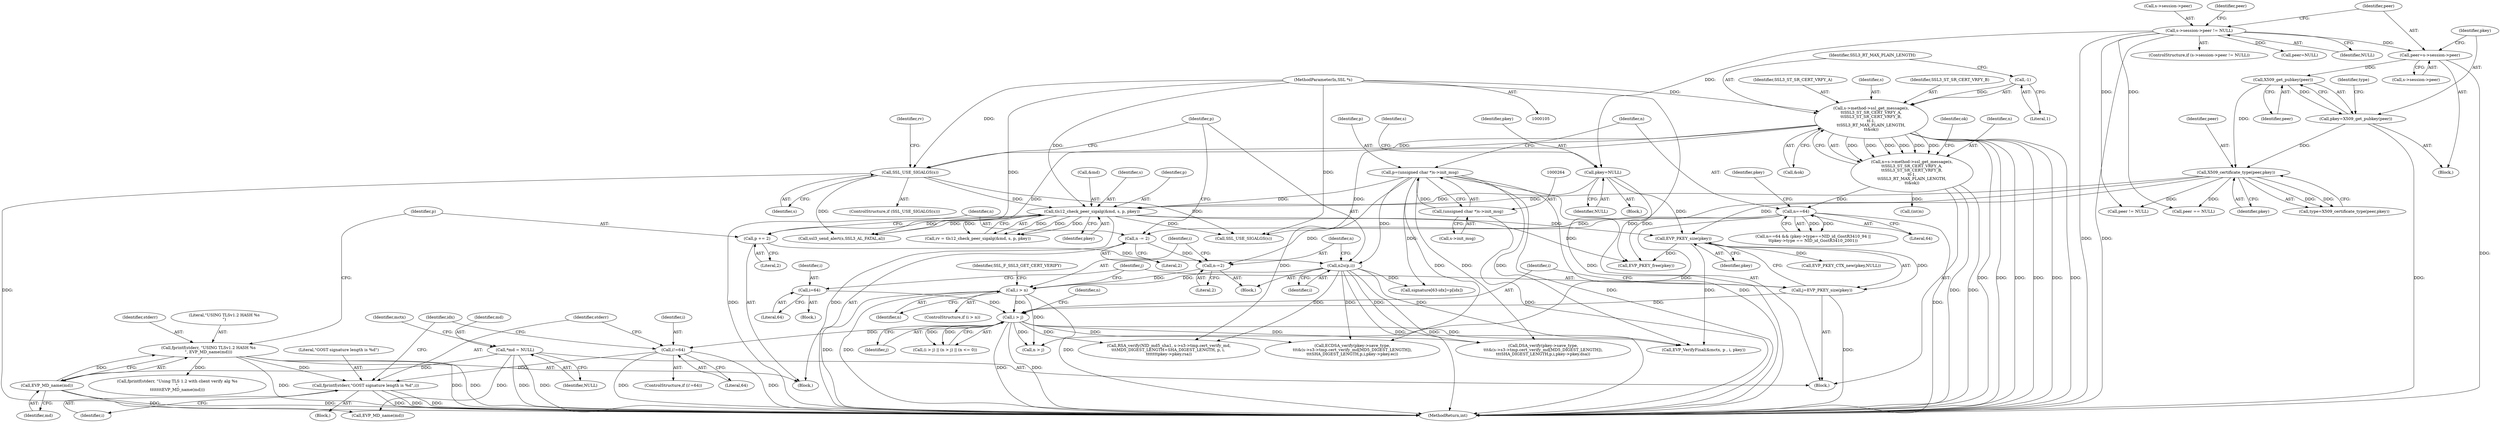 digraph "0_openssl_1421e0c584ae9120ca1b88098f13d6d2e90b83a3@API" {
"1000621" [label="(Call,fprintf(stderr,\"GOST signature length is %d\",i))"];
"1000323" [label="(Call,fprintf(stderr, \"USING TLSv1.2 HASH %s\n\", EVP_MD_name(md)))"];
"1000326" [label="(Call,EVP_MD_name(md))"];
"1000128" [label="(Call,*md = NULL)"];
"1000617" [label="(Call,i!=64)"];
"1000358" [label="(Call,i > j)"];
"1000285" [label="(Call,i=64)"];
"1000341" [label="(Call,i > n)"];
"1000334" [label="(Call,n2s(p,i))"];
"1000328" [label="(Call,p += 2)"];
"1000297" [label="(Call,tls12_check_peer_sigalg(&md, s, p, pkey))"];
"1000291" [label="(Call,SSL_USE_SIGALGS(s))"];
"1000137" [label="(Call,s->method->ssl_get_message(s,\n\t\tSSL3_ST_SR_CERT_VRFY_A,\n\t\tSSL3_ST_SR_CERT_VRFY_B,\n\t\t-1,\n\t\tSSL3_RT_MAX_PLAIN_LENGTH,\n\t\t&ok))"];
"1000106" [label="(MethodParameterIn,SSL *s)"];
"1000141" [label="(Call,-1)"];
"1000261" [label="(Call,p=(unsigned char *)s->init_msg)"];
"1000263" [label="(Call,(unsigned char *)s->init_msg)"];
"1000183" [label="(Call,pkey=NULL)"];
"1000154" [label="(Call,s->session->peer != NULL)"];
"1000175" [label="(Call,X509_certificate_type(peer,pkey))"];
"1000171" [label="(Call,X509_get_pubkey(peer))"];
"1000162" [label="(Call,peer=s->session->peer)"];
"1000169" [label="(Call,pkey=X509_get_pubkey(peer))"];
"1000337" [label="(Call,n-=2)"];
"1000331" [label="(Call,n -= 2)"];
"1000270" [label="(Call,n==64)"];
"1000135" [label="(Call,n=s->method->ssl_get_message(s,\n\t\tSSL3_ST_SR_CERT_VRFY_A,\n\t\tSSL3_ST_SR_CERT_VRFY_B,\n\t\t-1,\n\t\tSSL3_RT_MAX_PLAIN_LENGTH,\n\t\t&ok))"];
"1000352" [label="(Call,j=EVP_PKEY_size(pkey))"];
"1000354" [label="(Call,EVP_PKEY_size(pkey))"];
"1000342" [label="(Identifier,i)"];
"1000177" [label="(Identifier,pkey)"];
"1000333" [label="(Literal,2)"];
"1000688" [label="(Call,ssl3_send_alert(s,SSL3_AL_FATAL,al))"];
"1000153" [label="(ControlStructure,if (s->session->peer != NULL))"];
"1000358" [label="(Call,i > j)"];
"1000295" [label="(Call,rv = tls12_check_peer_sigalg(&md, s, p, pkey))"];
"1000360" [label="(Identifier,j)"];
"1000326" [label="(Call,EVP_MD_name(md))"];
"1000171" [label="(Call,X509_get_pubkey(peer))"];
"1000154" [label="(Call,s->session->peer != NULL)"];
"1000354" [label="(Call,EVP_PKEY_size(pkey))"];
"1000172" [label="(Identifier,peer)"];
"1000265" [label="(Call,s->init_msg)"];
"1000627" [label="(Identifier,idx)"];
"1000285" [label="(Call,i=64)"];
"1000293" [label="(Block,)"];
"1000514" [label="(Call,DSA_verify(pkey->save_type,\n\t\t\t&(s->s3->tmp.cert_verify_md[MD5_DIGEST_LENGTH]),\n\t\t\tSHA_DIGEST_LENGTH,p,i,pkey->pkey.dsa))"];
"1000180" [label="(Call,peer=NULL)"];
"1000624" [label="(Identifier,i)"];
"1000269" [label="(Call,n==64 && (pkey->type==NID_id_GostR3410_94 ||\n\t\tpkey->type == NID_id_GostR3410_2001))"];
"1000359" [label="(Identifier,i)"];
"1000623" [label="(Literal,\"GOST signature length is %d\")"];
"1000727" [label="(MethodReturn,int)"];
"1000142" [label="(Literal,1)"];
"1000184" [label="(Identifier,pkey)"];
"1000357" [label="(Call,(i > j) || (n > j) || (n <= 0))"];
"1000621" [label="(Call,fprintf(stderr,\"GOST signature length is %d\",i))"];
"1000329" [label="(Identifier,p)"];
"1000135" [label="(Call,n=s->method->ssl_get_message(s,\n\t\tSSL3_ST_SR_CERT_VRFY_A,\n\t\tSSL3_ST_SR_CERT_VRFY_B,\n\t\t-1,\n\t\tSSL3_RT_MAX_PLAIN_LENGTH,\n\t\t&ok))"];
"1000272" [label="(Literal,64)"];
"1000618" [label="(Identifier,i)"];
"1000461" [label="(Call,RSA_verify(NID_md5_sha1, s->s3->tmp.cert_verify_md,\n\t\t\tMD5_DIGEST_LENGTH+SHA_DIGEST_LENGTH, p, i, \n\t\t\t\t\t\t\tpkey->pkey.rsa))"];
"1000335" [label="(Identifier,p)"];
"1000262" [label="(Identifier,p)"];
"1000183" [label="(Call,pkey=NULL)"];
"1000271" [label="(Identifier,n)"];
"1000635" [label="(Call,signature[63-idx]=p[idx])"];
"1000139" [label="(Identifier,SSL3_ST_SR_CERT_VRFY_A)"];
"1000173" [label="(Call,type=X509_certificate_type(peer,pkey))"];
"1000324" [label="(Identifier,stderr)"];
"1000296" [label="(Identifier,rv)"];
"1000270" [label="(Call,n==64)"];
"1000343" [label="(Identifier,n)"];
"1000332" [label="(Identifier,n)"];
"1000338" [label="(Identifier,n)"];
"1000161" [label="(Block,)"];
"1000346" [label="(Identifier,SSL_F_SSL3_GET_CERT_VERIFY)"];
"1000128" [label="(Call,*md = NULL)"];
"1000336" [label="(Identifier,i)"];
"1000323" [label="(Call,fprintf(stderr, \"USING TLSv1.2 HASH %s\n\", EVP_MD_name(md)))"];
"1000407" [label="(Call,fprintf(stderr, \"Using TLS 1.2 with client verify alg %s\n\",\n\t\t\t\t\t\t\tEVP_MD_name(md)))"];
"1000130" [label="(Identifier,NULL)"];
"1000129" [label="(Identifier,md)"];
"1000289" [label="(Block,)"];
"1000353" [label="(Identifier,j)"];
"1000284" [label="(Block,)"];
"1000174" [label="(Identifier,type)"];
"1000175" [label="(Call,X509_certificate_type(peer,pkey))"];
"1000106" [label="(MethodParameterIn,SSL *s)"];
"1000723" [label="(Call,EVP_PKEY_free(pkey))"];
"1000185" [label="(Identifier,NULL)"];
"1000620" [label="(Block,)"];
"1000340" [label="(ControlStructure,if (i > n))"];
"1000292" [label="(Identifier,s)"];
"1000302" [label="(Identifier,pkey)"];
"1000162" [label="(Call,peer=s->session->peer)"];
"1000297" [label="(Call,tls12_check_peer_sigalg(&md, s, p, pkey))"];
"1000301" [label="(Identifier,p)"];
"1000616" [label="(ControlStructure,if (i!=64))"];
"1000291" [label="(Call,SSL_USE_SIGALGS(s))"];
"1000276" [label="(Identifier,pkey)"];
"1000150" [label="(Call,(int)n)"];
"1000327" [label="(Identifier,md)"];
"1000141" [label="(Call,-1)"];
"1000191" [label="(Identifier,s)"];
"1000169" [label="(Call,pkey=X509_get_pubkey(peer))"];
"1000341" [label="(Call,i > n)"];
"1000207" [label="(Call,peer != NULL)"];
"1000337" [label="(Call,n-=2)"];
"1000558" [label="(Call,ECDSA_verify(pkey->save_type,\n\t\t\t&(s->s3->tmp.cert_verify_md[MD5_DIGEST_LENGTH]),\n\t\t\tSHA_DIGEST_LENGTH,p,i,pkey->pkey.ec))"];
"1000377" [label="(Call,SSL_USE_SIGALGS(s))"];
"1000160" [label="(Identifier,NULL)"];
"1000325" [label="(Literal,\"USING TLSv1.2 HASH %s\n\")"];
"1000107" [label="(Block,)"];
"1000362" [label="(Call,n > j)"];
"1000622" [label="(Identifier,stderr)"];
"1000138" [label="(Identifier,s)"];
"1000181" [label="(Identifier,peer)"];
"1000410" [label="(Call,EVP_MD_name(md))"];
"1000155" [label="(Call,s->session->peer)"];
"1000290" [label="(ControlStructure,if (SSL_USE_SIGALGS(s)))"];
"1000352" [label="(Call,j=EVP_PKEY_size(pkey))"];
"1000611" [label="(Call,EVP_PKEY_CTX_new(pkey,NULL))"];
"1000334" [label="(Call,n2s(p,i))"];
"1000176" [label="(Identifier,peer)"];
"1000261" [label="(Call,p=(unsigned char *)s->init_msg)"];
"1000330" [label="(Literal,2)"];
"1000263" [label="(Call,(unsigned char *)s->init_msg)"];
"1000148" [label="(Identifier,ok)"];
"1000163" [label="(Identifier,peer)"];
"1000436" [label="(Call,EVP_VerifyFinal(&mctx, p , i, pkey))"];
"1000328" [label="(Call,p += 2)"];
"1000140" [label="(Identifier,SSL3_ST_SR_CERT_VRFY_B)"];
"1000137" [label="(Call,s->method->ssl_get_message(s,\n\t\tSSL3_ST_SR_CERT_VRFY_A,\n\t\tSSL3_ST_SR_CERT_VRFY_B,\n\t\t-1,\n\t\tSSL3_RT_MAX_PLAIN_LENGTH,\n\t\t&ok))"];
"1000298" [label="(Call,&md)"];
"1000339" [label="(Literal,2)"];
"1000617" [label="(Call,i!=64)"];
"1000619" [label="(Literal,64)"];
"1000144" [label="(Call,&ok)"];
"1000179" [label="(Block,)"];
"1000300" [label="(Identifier,s)"];
"1000363" [label="(Identifier,n)"];
"1000223" [label="(Call,peer == NULL)"];
"1000164" [label="(Call,s->session->peer)"];
"1000170" [label="(Identifier,pkey)"];
"1000331" [label="(Call,n -= 2)"];
"1000355" [label="(Identifier,pkey)"];
"1000287" [label="(Literal,64)"];
"1000136" [label="(Identifier,n)"];
"1000286" [label="(Identifier,i)"];
"1000134" [label="(Identifier,mctx)"];
"1000143" [label="(Identifier,SSL3_RT_MAX_PLAIN_LENGTH)"];
"1000621" -> "1000620"  [label="AST: "];
"1000621" -> "1000624"  [label="CFG: "];
"1000622" -> "1000621"  [label="AST: "];
"1000623" -> "1000621"  [label="AST: "];
"1000624" -> "1000621"  [label="AST: "];
"1000627" -> "1000621"  [label="CFG: "];
"1000621" -> "1000727"  [label="DDG: "];
"1000621" -> "1000727"  [label="DDG: "];
"1000621" -> "1000727"  [label="DDG: "];
"1000323" -> "1000621"  [label="DDG: "];
"1000617" -> "1000621"  [label="DDG: "];
"1000323" -> "1000293"  [label="AST: "];
"1000323" -> "1000326"  [label="CFG: "];
"1000324" -> "1000323"  [label="AST: "];
"1000325" -> "1000323"  [label="AST: "];
"1000326" -> "1000323"  [label="AST: "];
"1000329" -> "1000323"  [label="CFG: "];
"1000323" -> "1000727"  [label="DDG: "];
"1000323" -> "1000727"  [label="DDG: "];
"1000323" -> "1000727"  [label="DDG: "];
"1000326" -> "1000323"  [label="DDG: "];
"1000323" -> "1000407"  [label="DDG: "];
"1000326" -> "1000327"  [label="CFG: "];
"1000327" -> "1000326"  [label="AST: "];
"1000326" -> "1000727"  [label="DDG: "];
"1000128" -> "1000326"  [label="DDG: "];
"1000326" -> "1000410"  [label="DDG: "];
"1000128" -> "1000107"  [label="AST: "];
"1000128" -> "1000130"  [label="CFG: "];
"1000129" -> "1000128"  [label="AST: "];
"1000130" -> "1000128"  [label="AST: "];
"1000134" -> "1000128"  [label="CFG: "];
"1000128" -> "1000727"  [label="DDG: "];
"1000128" -> "1000727"  [label="DDG: "];
"1000128" -> "1000410"  [label="DDG: "];
"1000617" -> "1000616"  [label="AST: "];
"1000617" -> "1000619"  [label="CFG: "];
"1000618" -> "1000617"  [label="AST: "];
"1000619" -> "1000617"  [label="AST: "];
"1000622" -> "1000617"  [label="CFG: "];
"1000627" -> "1000617"  [label="CFG: "];
"1000617" -> "1000727"  [label="DDG: "];
"1000617" -> "1000727"  [label="DDG: "];
"1000358" -> "1000617"  [label="DDG: "];
"1000358" -> "1000357"  [label="AST: "];
"1000358" -> "1000360"  [label="CFG: "];
"1000359" -> "1000358"  [label="AST: "];
"1000360" -> "1000358"  [label="AST: "];
"1000363" -> "1000358"  [label="CFG: "];
"1000357" -> "1000358"  [label="CFG: "];
"1000358" -> "1000727"  [label="DDG: "];
"1000358" -> "1000727"  [label="DDG: "];
"1000358" -> "1000357"  [label="DDG: "];
"1000358" -> "1000357"  [label="DDG: "];
"1000285" -> "1000358"  [label="DDG: "];
"1000341" -> "1000358"  [label="DDG: "];
"1000352" -> "1000358"  [label="DDG: "];
"1000358" -> "1000362"  [label="DDG: "];
"1000358" -> "1000436"  [label="DDG: "];
"1000358" -> "1000461"  [label="DDG: "];
"1000358" -> "1000514"  [label="DDG: "];
"1000358" -> "1000558"  [label="DDG: "];
"1000285" -> "1000284"  [label="AST: "];
"1000285" -> "1000287"  [label="CFG: "];
"1000286" -> "1000285"  [label="AST: "];
"1000287" -> "1000285"  [label="AST: "];
"1000353" -> "1000285"  [label="CFG: "];
"1000341" -> "1000340"  [label="AST: "];
"1000341" -> "1000343"  [label="CFG: "];
"1000342" -> "1000341"  [label="AST: "];
"1000343" -> "1000341"  [label="AST: "];
"1000346" -> "1000341"  [label="CFG: "];
"1000353" -> "1000341"  [label="CFG: "];
"1000341" -> "1000727"  [label="DDG: "];
"1000341" -> "1000727"  [label="DDG: "];
"1000341" -> "1000727"  [label="DDG: "];
"1000334" -> "1000341"  [label="DDG: "];
"1000337" -> "1000341"  [label="DDG: "];
"1000341" -> "1000362"  [label="DDG: "];
"1000334" -> "1000289"  [label="AST: "];
"1000334" -> "1000336"  [label="CFG: "];
"1000335" -> "1000334"  [label="AST: "];
"1000336" -> "1000334"  [label="AST: "];
"1000338" -> "1000334"  [label="CFG: "];
"1000334" -> "1000727"  [label="DDG: "];
"1000334" -> "1000727"  [label="DDG: "];
"1000328" -> "1000334"  [label="DDG: "];
"1000261" -> "1000334"  [label="DDG: "];
"1000334" -> "1000436"  [label="DDG: "];
"1000334" -> "1000461"  [label="DDG: "];
"1000334" -> "1000514"  [label="DDG: "];
"1000334" -> "1000558"  [label="DDG: "];
"1000334" -> "1000635"  [label="DDG: "];
"1000328" -> "1000293"  [label="AST: "];
"1000328" -> "1000330"  [label="CFG: "];
"1000329" -> "1000328"  [label="AST: "];
"1000330" -> "1000328"  [label="AST: "];
"1000332" -> "1000328"  [label="CFG: "];
"1000297" -> "1000328"  [label="DDG: "];
"1000297" -> "1000295"  [label="AST: "];
"1000297" -> "1000302"  [label="CFG: "];
"1000298" -> "1000297"  [label="AST: "];
"1000300" -> "1000297"  [label="AST: "];
"1000301" -> "1000297"  [label="AST: "];
"1000302" -> "1000297"  [label="AST: "];
"1000295" -> "1000297"  [label="CFG: "];
"1000297" -> "1000727"  [label="DDG: "];
"1000297" -> "1000727"  [label="DDG: "];
"1000297" -> "1000295"  [label="DDG: "];
"1000297" -> "1000295"  [label="DDG: "];
"1000297" -> "1000295"  [label="DDG: "];
"1000297" -> "1000295"  [label="DDG: "];
"1000291" -> "1000297"  [label="DDG: "];
"1000106" -> "1000297"  [label="DDG: "];
"1000261" -> "1000297"  [label="DDG: "];
"1000183" -> "1000297"  [label="DDG: "];
"1000175" -> "1000297"  [label="DDG: "];
"1000297" -> "1000354"  [label="DDG: "];
"1000297" -> "1000377"  [label="DDG: "];
"1000297" -> "1000688"  [label="DDG: "];
"1000297" -> "1000723"  [label="DDG: "];
"1000291" -> "1000290"  [label="AST: "];
"1000291" -> "1000292"  [label="CFG: "];
"1000292" -> "1000291"  [label="AST: "];
"1000296" -> "1000291"  [label="CFG: "];
"1000335" -> "1000291"  [label="CFG: "];
"1000291" -> "1000727"  [label="DDG: "];
"1000137" -> "1000291"  [label="DDG: "];
"1000106" -> "1000291"  [label="DDG: "];
"1000291" -> "1000377"  [label="DDG: "];
"1000291" -> "1000688"  [label="DDG: "];
"1000137" -> "1000135"  [label="AST: "];
"1000137" -> "1000144"  [label="CFG: "];
"1000138" -> "1000137"  [label="AST: "];
"1000139" -> "1000137"  [label="AST: "];
"1000140" -> "1000137"  [label="AST: "];
"1000141" -> "1000137"  [label="AST: "];
"1000143" -> "1000137"  [label="AST: "];
"1000144" -> "1000137"  [label="AST: "];
"1000135" -> "1000137"  [label="CFG: "];
"1000137" -> "1000727"  [label="DDG: "];
"1000137" -> "1000727"  [label="DDG: "];
"1000137" -> "1000727"  [label="DDG: "];
"1000137" -> "1000727"  [label="DDG: "];
"1000137" -> "1000727"  [label="DDG: "];
"1000137" -> "1000727"  [label="DDG: "];
"1000137" -> "1000135"  [label="DDG: "];
"1000137" -> "1000135"  [label="DDG: "];
"1000137" -> "1000135"  [label="DDG: "];
"1000137" -> "1000135"  [label="DDG: "];
"1000137" -> "1000135"  [label="DDG: "];
"1000137" -> "1000135"  [label="DDG: "];
"1000106" -> "1000137"  [label="DDG: "];
"1000141" -> "1000137"  [label="DDG: "];
"1000137" -> "1000377"  [label="DDG: "];
"1000137" -> "1000688"  [label="DDG: "];
"1000106" -> "1000105"  [label="AST: "];
"1000106" -> "1000727"  [label="DDG: "];
"1000106" -> "1000377"  [label="DDG: "];
"1000106" -> "1000688"  [label="DDG: "];
"1000141" -> "1000142"  [label="CFG: "];
"1000142" -> "1000141"  [label="AST: "];
"1000143" -> "1000141"  [label="CFG: "];
"1000261" -> "1000107"  [label="AST: "];
"1000261" -> "1000263"  [label="CFG: "];
"1000262" -> "1000261"  [label="AST: "];
"1000263" -> "1000261"  [label="AST: "];
"1000271" -> "1000261"  [label="CFG: "];
"1000261" -> "1000727"  [label="DDG: "];
"1000261" -> "1000727"  [label="DDG: "];
"1000263" -> "1000261"  [label="DDG: "];
"1000261" -> "1000436"  [label="DDG: "];
"1000261" -> "1000461"  [label="DDG: "];
"1000261" -> "1000514"  [label="DDG: "];
"1000261" -> "1000558"  [label="DDG: "];
"1000261" -> "1000635"  [label="DDG: "];
"1000263" -> "1000265"  [label="CFG: "];
"1000264" -> "1000263"  [label="AST: "];
"1000265" -> "1000263"  [label="AST: "];
"1000263" -> "1000727"  [label="DDG: "];
"1000183" -> "1000179"  [label="AST: "];
"1000183" -> "1000185"  [label="CFG: "];
"1000184" -> "1000183"  [label="AST: "];
"1000185" -> "1000183"  [label="AST: "];
"1000191" -> "1000183"  [label="CFG: "];
"1000154" -> "1000183"  [label="DDG: "];
"1000183" -> "1000354"  [label="DDG: "];
"1000183" -> "1000723"  [label="DDG: "];
"1000154" -> "1000153"  [label="AST: "];
"1000154" -> "1000160"  [label="CFG: "];
"1000155" -> "1000154"  [label="AST: "];
"1000160" -> "1000154"  [label="AST: "];
"1000163" -> "1000154"  [label="CFG: "];
"1000181" -> "1000154"  [label="CFG: "];
"1000154" -> "1000727"  [label="DDG: "];
"1000154" -> "1000727"  [label="DDG: "];
"1000154" -> "1000162"  [label="DDG: "];
"1000154" -> "1000180"  [label="DDG: "];
"1000154" -> "1000207"  [label="DDG: "];
"1000154" -> "1000223"  [label="DDG: "];
"1000175" -> "1000173"  [label="AST: "];
"1000175" -> "1000177"  [label="CFG: "];
"1000176" -> "1000175"  [label="AST: "];
"1000177" -> "1000175"  [label="AST: "];
"1000173" -> "1000175"  [label="CFG: "];
"1000175" -> "1000173"  [label="DDG: "];
"1000175" -> "1000173"  [label="DDG: "];
"1000171" -> "1000175"  [label="DDG: "];
"1000169" -> "1000175"  [label="DDG: "];
"1000175" -> "1000207"  [label="DDG: "];
"1000175" -> "1000223"  [label="DDG: "];
"1000175" -> "1000354"  [label="DDG: "];
"1000175" -> "1000723"  [label="DDG: "];
"1000171" -> "1000169"  [label="AST: "];
"1000171" -> "1000172"  [label="CFG: "];
"1000172" -> "1000171"  [label="AST: "];
"1000169" -> "1000171"  [label="CFG: "];
"1000171" -> "1000169"  [label="DDG: "];
"1000162" -> "1000171"  [label="DDG: "];
"1000162" -> "1000161"  [label="AST: "];
"1000162" -> "1000164"  [label="CFG: "];
"1000163" -> "1000162"  [label="AST: "];
"1000164" -> "1000162"  [label="AST: "];
"1000170" -> "1000162"  [label="CFG: "];
"1000162" -> "1000727"  [label="DDG: "];
"1000169" -> "1000161"  [label="AST: "];
"1000170" -> "1000169"  [label="AST: "];
"1000174" -> "1000169"  [label="CFG: "];
"1000169" -> "1000727"  [label="DDG: "];
"1000337" -> "1000289"  [label="AST: "];
"1000337" -> "1000339"  [label="CFG: "];
"1000338" -> "1000337"  [label="AST: "];
"1000339" -> "1000337"  [label="AST: "];
"1000342" -> "1000337"  [label="CFG: "];
"1000331" -> "1000337"  [label="DDG: "];
"1000270" -> "1000337"  [label="DDG: "];
"1000331" -> "1000293"  [label="AST: "];
"1000331" -> "1000333"  [label="CFG: "];
"1000332" -> "1000331"  [label="AST: "];
"1000333" -> "1000331"  [label="AST: "];
"1000335" -> "1000331"  [label="CFG: "];
"1000270" -> "1000331"  [label="DDG: "];
"1000270" -> "1000269"  [label="AST: "];
"1000270" -> "1000272"  [label="CFG: "];
"1000271" -> "1000270"  [label="AST: "];
"1000272" -> "1000270"  [label="AST: "];
"1000276" -> "1000270"  [label="CFG: "];
"1000269" -> "1000270"  [label="CFG: "];
"1000270" -> "1000727"  [label="DDG: "];
"1000270" -> "1000269"  [label="DDG: "];
"1000270" -> "1000269"  [label="DDG: "];
"1000135" -> "1000270"  [label="DDG: "];
"1000270" -> "1000362"  [label="DDG: "];
"1000135" -> "1000107"  [label="AST: "];
"1000136" -> "1000135"  [label="AST: "];
"1000148" -> "1000135"  [label="CFG: "];
"1000135" -> "1000727"  [label="DDG: "];
"1000135" -> "1000727"  [label="DDG: "];
"1000135" -> "1000150"  [label="DDG: "];
"1000352" -> "1000107"  [label="AST: "];
"1000352" -> "1000354"  [label="CFG: "];
"1000353" -> "1000352"  [label="AST: "];
"1000354" -> "1000352"  [label="AST: "];
"1000359" -> "1000352"  [label="CFG: "];
"1000352" -> "1000727"  [label="DDG: "];
"1000354" -> "1000352"  [label="DDG: "];
"1000354" -> "1000355"  [label="CFG: "];
"1000355" -> "1000354"  [label="AST: "];
"1000354" -> "1000436"  [label="DDG: "];
"1000354" -> "1000611"  [label="DDG: "];
"1000354" -> "1000723"  [label="DDG: "];
}
